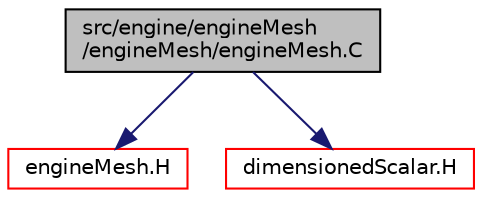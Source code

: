 digraph "src/engine/engineMesh/engineMesh/engineMesh.C"
{
  bgcolor="transparent";
  edge [fontname="Helvetica",fontsize="10",labelfontname="Helvetica",labelfontsize="10"];
  node [fontname="Helvetica",fontsize="10",shape=record];
  Node0 [label="src/engine/engineMesh\l/engineMesh/engineMesh.C",height=0.2,width=0.4,color="black", fillcolor="grey75", style="filled", fontcolor="black"];
  Node0 -> Node1 [color="midnightblue",fontsize="10",style="solid",fontname="Helvetica"];
  Node1 [label="engineMesh.H",height=0.2,width=0.4,color="red",URL="$a01040.html"];
  Node0 -> Node117 [color="midnightblue",fontsize="10",style="solid",fontname="Helvetica"];
  Node117 [label="dimensionedScalar.H",height=0.2,width=0.4,color="red",URL="$a10061.html"];
}

